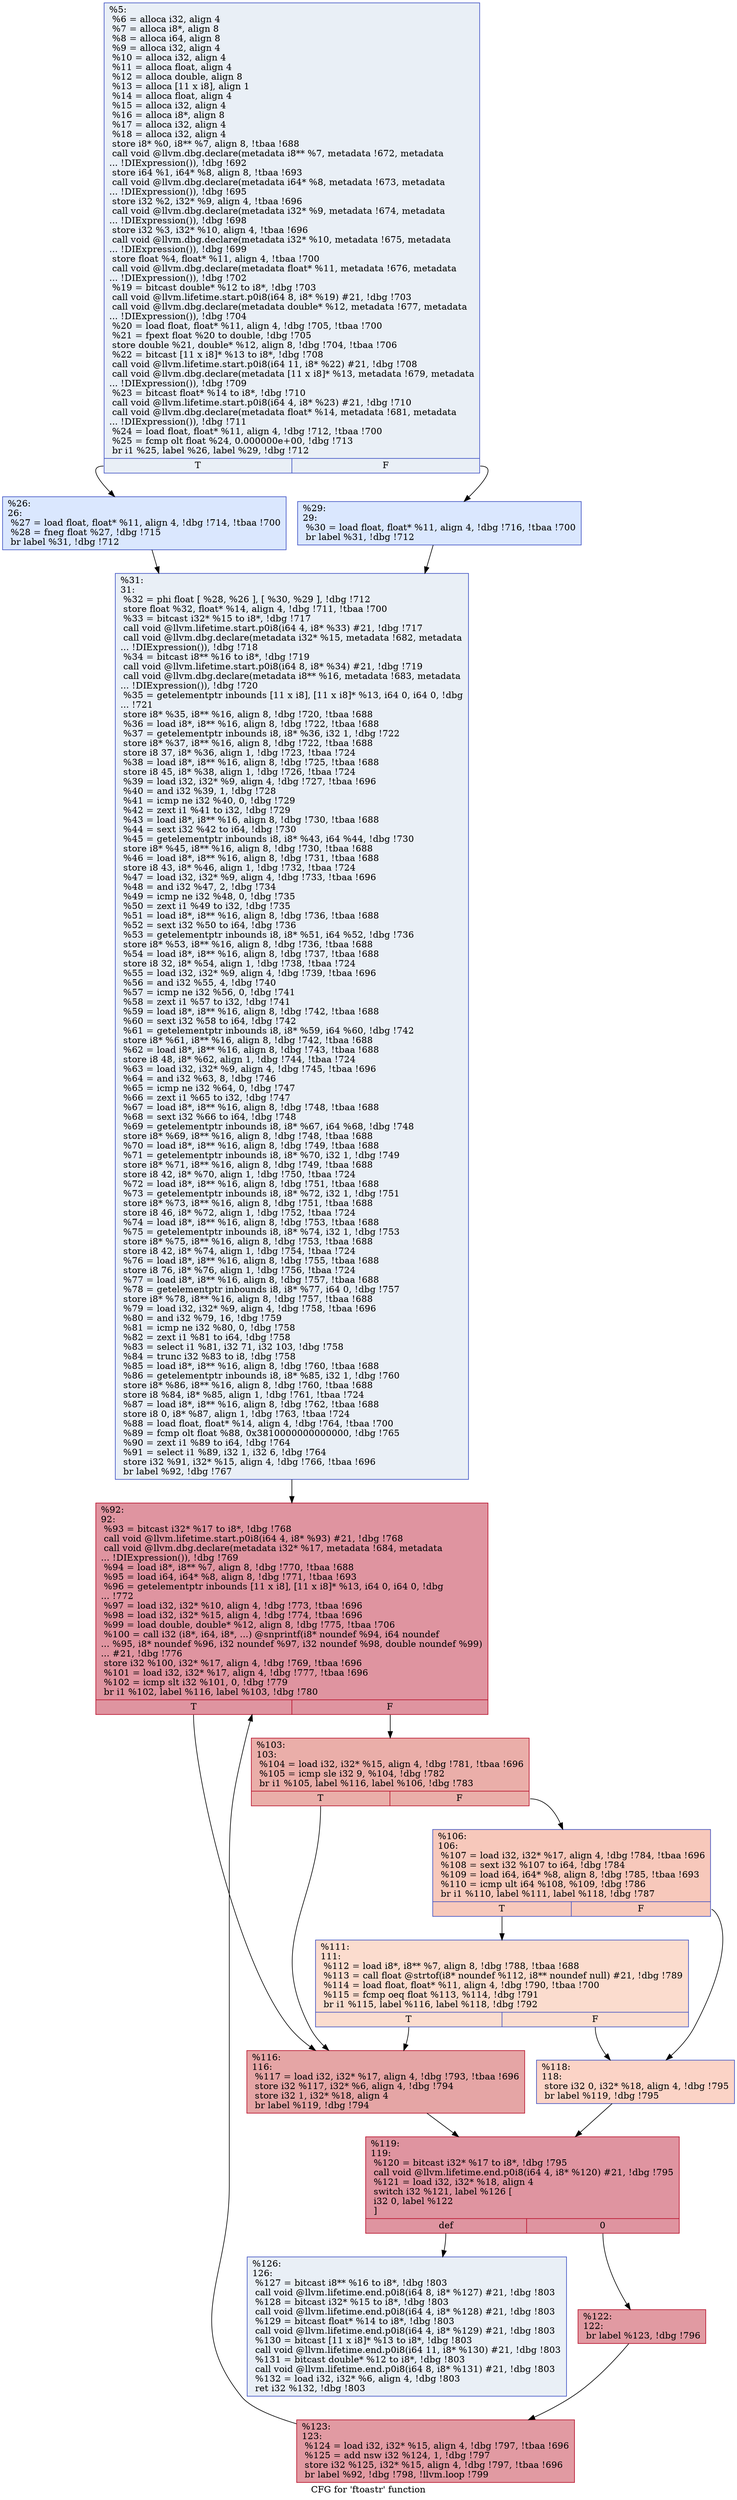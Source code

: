 digraph "CFG for 'ftoastr' function" {
	label="CFG for 'ftoastr' function";

	Node0xa60b60 [shape=record,color="#3d50c3ff", style=filled, fillcolor="#cedaeb70",label="{%5:\l  %6 = alloca i32, align 4\l  %7 = alloca i8*, align 8\l  %8 = alloca i64, align 8\l  %9 = alloca i32, align 4\l  %10 = alloca i32, align 4\l  %11 = alloca float, align 4\l  %12 = alloca double, align 8\l  %13 = alloca [11 x i8], align 1\l  %14 = alloca float, align 4\l  %15 = alloca i32, align 4\l  %16 = alloca i8*, align 8\l  %17 = alloca i32, align 4\l  %18 = alloca i32, align 4\l  store i8* %0, i8** %7, align 8, !tbaa !688\l  call void @llvm.dbg.declare(metadata i8** %7, metadata !672, metadata\l... !DIExpression()), !dbg !692\l  store i64 %1, i64* %8, align 8, !tbaa !693\l  call void @llvm.dbg.declare(metadata i64* %8, metadata !673, metadata\l... !DIExpression()), !dbg !695\l  store i32 %2, i32* %9, align 4, !tbaa !696\l  call void @llvm.dbg.declare(metadata i32* %9, metadata !674, metadata\l... !DIExpression()), !dbg !698\l  store i32 %3, i32* %10, align 4, !tbaa !696\l  call void @llvm.dbg.declare(metadata i32* %10, metadata !675, metadata\l... !DIExpression()), !dbg !699\l  store float %4, float* %11, align 4, !tbaa !700\l  call void @llvm.dbg.declare(metadata float* %11, metadata !676, metadata\l... !DIExpression()), !dbg !702\l  %19 = bitcast double* %12 to i8*, !dbg !703\l  call void @llvm.lifetime.start.p0i8(i64 8, i8* %19) #21, !dbg !703\l  call void @llvm.dbg.declare(metadata double* %12, metadata !677, metadata\l... !DIExpression()), !dbg !704\l  %20 = load float, float* %11, align 4, !dbg !705, !tbaa !700\l  %21 = fpext float %20 to double, !dbg !705\l  store double %21, double* %12, align 8, !dbg !704, !tbaa !706\l  %22 = bitcast [11 x i8]* %13 to i8*, !dbg !708\l  call void @llvm.lifetime.start.p0i8(i64 11, i8* %22) #21, !dbg !708\l  call void @llvm.dbg.declare(metadata [11 x i8]* %13, metadata !679, metadata\l... !DIExpression()), !dbg !709\l  %23 = bitcast float* %14 to i8*, !dbg !710\l  call void @llvm.lifetime.start.p0i8(i64 4, i8* %23) #21, !dbg !710\l  call void @llvm.dbg.declare(metadata float* %14, metadata !681, metadata\l... !DIExpression()), !dbg !711\l  %24 = load float, float* %11, align 4, !dbg !712, !tbaa !700\l  %25 = fcmp olt float %24, 0.000000e+00, !dbg !713\l  br i1 %25, label %26, label %29, !dbg !712\l|{<s0>T|<s1>F}}"];
	Node0xa60b60:s0 -> Node0xa4f770;
	Node0xa60b60:s1 -> Node0xa4f7c0;
	Node0xa4f770 [shape=record,color="#3d50c3ff", style=filled, fillcolor="#abc8fd70",label="{%26:\l26:                                               \l  %27 = load float, float* %11, align 4, !dbg !714, !tbaa !700\l  %28 = fneg float %27, !dbg !715\l  br label %31, !dbg !712\l}"];
	Node0xa4f770 -> Node0xa4f810;
	Node0xa4f7c0 [shape=record,color="#3d50c3ff", style=filled, fillcolor="#abc8fd70",label="{%29:\l29:                                               \l  %30 = load float, float* %11, align 4, !dbg !716, !tbaa !700\l  br label %31, !dbg !712\l}"];
	Node0xa4f7c0 -> Node0xa4f810;
	Node0xa4f810 [shape=record,color="#3d50c3ff", style=filled, fillcolor="#cedaeb70",label="{%31:\l31:                                               \l  %32 = phi float [ %28, %26 ], [ %30, %29 ], !dbg !712\l  store float %32, float* %14, align 4, !dbg !711, !tbaa !700\l  %33 = bitcast i32* %15 to i8*, !dbg !717\l  call void @llvm.lifetime.start.p0i8(i64 4, i8* %33) #21, !dbg !717\l  call void @llvm.dbg.declare(metadata i32* %15, metadata !682, metadata\l... !DIExpression()), !dbg !718\l  %34 = bitcast i8** %16 to i8*, !dbg !719\l  call void @llvm.lifetime.start.p0i8(i64 8, i8* %34) #21, !dbg !719\l  call void @llvm.dbg.declare(metadata i8** %16, metadata !683, metadata\l... !DIExpression()), !dbg !720\l  %35 = getelementptr inbounds [11 x i8], [11 x i8]* %13, i64 0, i64 0, !dbg\l... !721\l  store i8* %35, i8** %16, align 8, !dbg !720, !tbaa !688\l  %36 = load i8*, i8** %16, align 8, !dbg !722, !tbaa !688\l  %37 = getelementptr inbounds i8, i8* %36, i32 1, !dbg !722\l  store i8* %37, i8** %16, align 8, !dbg !722, !tbaa !688\l  store i8 37, i8* %36, align 1, !dbg !723, !tbaa !724\l  %38 = load i8*, i8** %16, align 8, !dbg !725, !tbaa !688\l  store i8 45, i8* %38, align 1, !dbg !726, !tbaa !724\l  %39 = load i32, i32* %9, align 4, !dbg !727, !tbaa !696\l  %40 = and i32 %39, 1, !dbg !728\l  %41 = icmp ne i32 %40, 0, !dbg !729\l  %42 = zext i1 %41 to i32, !dbg !729\l  %43 = load i8*, i8** %16, align 8, !dbg !730, !tbaa !688\l  %44 = sext i32 %42 to i64, !dbg !730\l  %45 = getelementptr inbounds i8, i8* %43, i64 %44, !dbg !730\l  store i8* %45, i8** %16, align 8, !dbg !730, !tbaa !688\l  %46 = load i8*, i8** %16, align 8, !dbg !731, !tbaa !688\l  store i8 43, i8* %46, align 1, !dbg !732, !tbaa !724\l  %47 = load i32, i32* %9, align 4, !dbg !733, !tbaa !696\l  %48 = and i32 %47, 2, !dbg !734\l  %49 = icmp ne i32 %48, 0, !dbg !735\l  %50 = zext i1 %49 to i32, !dbg !735\l  %51 = load i8*, i8** %16, align 8, !dbg !736, !tbaa !688\l  %52 = sext i32 %50 to i64, !dbg !736\l  %53 = getelementptr inbounds i8, i8* %51, i64 %52, !dbg !736\l  store i8* %53, i8** %16, align 8, !dbg !736, !tbaa !688\l  %54 = load i8*, i8** %16, align 8, !dbg !737, !tbaa !688\l  store i8 32, i8* %54, align 1, !dbg !738, !tbaa !724\l  %55 = load i32, i32* %9, align 4, !dbg !739, !tbaa !696\l  %56 = and i32 %55, 4, !dbg !740\l  %57 = icmp ne i32 %56, 0, !dbg !741\l  %58 = zext i1 %57 to i32, !dbg !741\l  %59 = load i8*, i8** %16, align 8, !dbg !742, !tbaa !688\l  %60 = sext i32 %58 to i64, !dbg !742\l  %61 = getelementptr inbounds i8, i8* %59, i64 %60, !dbg !742\l  store i8* %61, i8** %16, align 8, !dbg !742, !tbaa !688\l  %62 = load i8*, i8** %16, align 8, !dbg !743, !tbaa !688\l  store i8 48, i8* %62, align 1, !dbg !744, !tbaa !724\l  %63 = load i32, i32* %9, align 4, !dbg !745, !tbaa !696\l  %64 = and i32 %63, 8, !dbg !746\l  %65 = icmp ne i32 %64, 0, !dbg !747\l  %66 = zext i1 %65 to i32, !dbg !747\l  %67 = load i8*, i8** %16, align 8, !dbg !748, !tbaa !688\l  %68 = sext i32 %66 to i64, !dbg !748\l  %69 = getelementptr inbounds i8, i8* %67, i64 %68, !dbg !748\l  store i8* %69, i8** %16, align 8, !dbg !748, !tbaa !688\l  %70 = load i8*, i8** %16, align 8, !dbg !749, !tbaa !688\l  %71 = getelementptr inbounds i8, i8* %70, i32 1, !dbg !749\l  store i8* %71, i8** %16, align 8, !dbg !749, !tbaa !688\l  store i8 42, i8* %70, align 1, !dbg !750, !tbaa !724\l  %72 = load i8*, i8** %16, align 8, !dbg !751, !tbaa !688\l  %73 = getelementptr inbounds i8, i8* %72, i32 1, !dbg !751\l  store i8* %73, i8** %16, align 8, !dbg !751, !tbaa !688\l  store i8 46, i8* %72, align 1, !dbg !752, !tbaa !724\l  %74 = load i8*, i8** %16, align 8, !dbg !753, !tbaa !688\l  %75 = getelementptr inbounds i8, i8* %74, i32 1, !dbg !753\l  store i8* %75, i8** %16, align 8, !dbg !753, !tbaa !688\l  store i8 42, i8* %74, align 1, !dbg !754, !tbaa !724\l  %76 = load i8*, i8** %16, align 8, !dbg !755, !tbaa !688\l  store i8 76, i8* %76, align 1, !dbg !756, !tbaa !724\l  %77 = load i8*, i8** %16, align 8, !dbg !757, !tbaa !688\l  %78 = getelementptr inbounds i8, i8* %77, i64 0, !dbg !757\l  store i8* %78, i8** %16, align 8, !dbg !757, !tbaa !688\l  %79 = load i32, i32* %9, align 4, !dbg !758, !tbaa !696\l  %80 = and i32 %79, 16, !dbg !759\l  %81 = icmp ne i32 %80, 0, !dbg !758\l  %82 = zext i1 %81 to i64, !dbg !758\l  %83 = select i1 %81, i32 71, i32 103, !dbg !758\l  %84 = trunc i32 %83 to i8, !dbg !758\l  %85 = load i8*, i8** %16, align 8, !dbg !760, !tbaa !688\l  %86 = getelementptr inbounds i8, i8* %85, i32 1, !dbg !760\l  store i8* %86, i8** %16, align 8, !dbg !760, !tbaa !688\l  store i8 %84, i8* %85, align 1, !dbg !761, !tbaa !724\l  %87 = load i8*, i8** %16, align 8, !dbg !762, !tbaa !688\l  store i8 0, i8* %87, align 1, !dbg !763, !tbaa !724\l  %88 = load float, float* %14, align 4, !dbg !764, !tbaa !700\l  %89 = fcmp olt float %88, 0x3810000000000000, !dbg !765\l  %90 = zext i1 %89 to i64, !dbg !764\l  %91 = select i1 %89, i32 1, i32 6, !dbg !764\l  store i32 %91, i32* %15, align 4, !dbg !766, !tbaa !696\l  br label %92, !dbg !767\l}"];
	Node0xa4f810 -> Node0xa4f860;
	Node0xa4f860 [shape=record,color="#b70d28ff", style=filled, fillcolor="#b70d2870",label="{%92:\l92:                                               \l  %93 = bitcast i32* %17 to i8*, !dbg !768\l  call void @llvm.lifetime.start.p0i8(i64 4, i8* %93) #21, !dbg !768\l  call void @llvm.dbg.declare(metadata i32* %17, metadata !684, metadata\l... !DIExpression()), !dbg !769\l  %94 = load i8*, i8** %7, align 8, !dbg !770, !tbaa !688\l  %95 = load i64, i64* %8, align 8, !dbg !771, !tbaa !693\l  %96 = getelementptr inbounds [11 x i8], [11 x i8]* %13, i64 0, i64 0, !dbg\l... !772\l  %97 = load i32, i32* %10, align 4, !dbg !773, !tbaa !696\l  %98 = load i32, i32* %15, align 4, !dbg !774, !tbaa !696\l  %99 = load double, double* %12, align 8, !dbg !775, !tbaa !706\l  %100 = call i32 (i8*, i64, i8*, ...) @snprintf(i8* noundef %94, i64 noundef\l... %95, i8* noundef %96, i32 noundef %97, i32 noundef %98, double noundef %99)\l... #21, !dbg !776\l  store i32 %100, i32* %17, align 4, !dbg !769, !tbaa !696\l  %101 = load i32, i32* %17, align 4, !dbg !777, !tbaa !696\l  %102 = icmp slt i32 %101, 0, !dbg !779\l  br i1 %102, label %116, label %103, !dbg !780\l|{<s0>T|<s1>F}}"];
	Node0xa4f860:s0 -> Node0xa4f9a0;
	Node0xa4f860:s1 -> Node0xa4f8b0;
	Node0xa4f8b0 [shape=record,color="#b70d28ff", style=filled, fillcolor="#d0473d70",label="{%103:\l103:                                              \l  %104 = load i32, i32* %15, align 4, !dbg !781, !tbaa !696\l  %105 = icmp sle i32 9, %104, !dbg !782\l  br i1 %105, label %116, label %106, !dbg !783\l|{<s0>T|<s1>F}}"];
	Node0xa4f8b0:s0 -> Node0xa4f9a0;
	Node0xa4f8b0:s1 -> Node0xa4f900;
	Node0xa4f900 [shape=record,color="#3d50c3ff", style=filled, fillcolor="#ed836670",label="{%106:\l106:                                              \l  %107 = load i32, i32* %17, align 4, !dbg !784, !tbaa !696\l  %108 = sext i32 %107 to i64, !dbg !784\l  %109 = load i64, i64* %8, align 8, !dbg !785, !tbaa !693\l  %110 = icmp ult i64 %108, %109, !dbg !786\l  br i1 %110, label %111, label %118, !dbg !787\l|{<s0>T|<s1>F}}"];
	Node0xa4f900:s0 -> Node0xa4f950;
	Node0xa4f900:s1 -> Node0xa4f9f0;
	Node0xa4f950 [shape=record,color="#3d50c3ff", style=filled, fillcolor="#f7af9170",label="{%111:\l111:                                              \l  %112 = load i8*, i8** %7, align 8, !dbg !788, !tbaa !688\l  %113 = call float @strtof(i8* noundef %112, i8** noundef null) #21, !dbg !789\l  %114 = load float, float* %11, align 4, !dbg !790, !tbaa !700\l  %115 = fcmp oeq float %113, %114, !dbg !791\l  br i1 %115, label %116, label %118, !dbg !792\l|{<s0>T|<s1>F}}"];
	Node0xa4f950:s0 -> Node0xa4f9a0;
	Node0xa4f950:s1 -> Node0xa4f9f0;
	Node0xa4f9a0 [shape=record,color="#b70d28ff", style=filled, fillcolor="#c5333470",label="{%116:\l116:                                              \l  %117 = load i32, i32* %17, align 4, !dbg !793, !tbaa !696\l  store i32 %117, i32* %6, align 4, !dbg !794\l  store i32 1, i32* %18, align 4\l  br label %119, !dbg !794\l}"];
	Node0xa4f9a0 -> Node0xa4fa40;
	Node0xa4f9f0 [shape=record,color="#3d50c3ff", style=filled, fillcolor="#f59c7d70",label="{%118:\l118:                                              \l  store i32 0, i32* %18, align 4, !dbg !795\l  br label %119, !dbg !795\l}"];
	Node0xa4f9f0 -> Node0xa4fa40;
	Node0xa4fa40 [shape=record,color="#b70d28ff", style=filled, fillcolor="#b70d2870",label="{%119:\l119:                                              \l  %120 = bitcast i32* %17 to i8*, !dbg !795\l  call void @llvm.lifetime.end.p0i8(i64 4, i8* %120) #21, !dbg !795\l  %121 = load i32, i32* %18, align 4\l  switch i32 %121, label %126 [\l    i32 0, label %122\l  ]\l|{<s0>def|<s1>0}}"];
	Node0xa4fa40:s0 -> Node0xa4fb30;
	Node0xa4fa40:s1 -> Node0xa4fa90;
	Node0xa4fa90 [shape=record,color="#b70d28ff", style=filled, fillcolor="#bb1b2c70",label="{%122:\l122:                                              \l  br label %123, !dbg !796\l}"];
	Node0xa4fa90 -> Node0xa4fae0;
	Node0xa4fae0 [shape=record,color="#b70d28ff", style=filled, fillcolor="#bb1b2c70",label="{%123:\l123:                                              \l  %124 = load i32, i32* %15, align 4, !dbg !797, !tbaa !696\l  %125 = add nsw i32 %124, 1, !dbg !797\l  store i32 %125, i32* %15, align 4, !dbg !797, !tbaa !696\l  br label %92, !dbg !798, !llvm.loop !799\l}"];
	Node0xa4fae0 -> Node0xa4f860;
	Node0xa4fb30 [shape=record,color="#3d50c3ff", style=filled, fillcolor="#cedaeb70",label="{%126:\l126:                                              \l  %127 = bitcast i8** %16 to i8*, !dbg !803\l  call void @llvm.lifetime.end.p0i8(i64 8, i8* %127) #21, !dbg !803\l  %128 = bitcast i32* %15 to i8*, !dbg !803\l  call void @llvm.lifetime.end.p0i8(i64 4, i8* %128) #21, !dbg !803\l  %129 = bitcast float* %14 to i8*, !dbg !803\l  call void @llvm.lifetime.end.p0i8(i64 4, i8* %129) #21, !dbg !803\l  %130 = bitcast [11 x i8]* %13 to i8*, !dbg !803\l  call void @llvm.lifetime.end.p0i8(i64 11, i8* %130) #21, !dbg !803\l  %131 = bitcast double* %12 to i8*, !dbg !803\l  call void @llvm.lifetime.end.p0i8(i64 8, i8* %131) #21, !dbg !803\l  %132 = load i32, i32* %6, align 4, !dbg !803\l  ret i32 %132, !dbg !803\l}"];
}
